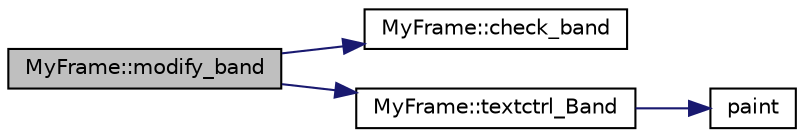 digraph "MyFrame::modify_band"
{
 // LATEX_PDF_SIZE
  edge [fontname="Helvetica",fontsize="10",labelfontname="Helvetica",labelfontsize="10"];
  node [fontname="Helvetica",fontsize="10",shape=record];
  rankdir="LR";
  Node1 [label="MyFrame::modify_band",height=0.2,width=0.4,color="black", fillcolor="grey75", style="filled", fontcolor="black",tooltip=" "];
  Node1 -> Node2 [color="midnightblue",fontsize="10",style="solid",fontname="Helvetica"];
  Node2 [label="MyFrame::check_band",height=0.2,width=0.4,color="black", fillcolor="white", style="filled",URL="$class_my_frame.html#a96942f397fd9315ab52099dd9a3e4e82",tooltip="Toggle the appearance of each band (draw_band)"];
  Node1 -> Node3 [color="midnightblue",fontsize="10",style="solid",fontname="Helvetica"];
  Node3 [label="MyFrame::textctrl_Band",height=0.2,width=0.4,color="black", fillcolor="white", style="filled",URL="$class_my_frame.html#aad9d42de03bb7db257c1dc3d6c143ef5",tooltip="Change band color (::blackback)"];
  Node3 -> Node4 [color="midnightblue",fontsize="10",style="solid",fontname="Helvetica"];
  Node4 [label="paint",height=0.2,width=0.4,color="black", fillcolor="white", style="filled",URL="$free__patch_8cpp.html#a40932c8612a3d3328258dbfc602da943",tooltip="Compute Max. & Min. of matrix elements. Compute color of each patch."];
}
